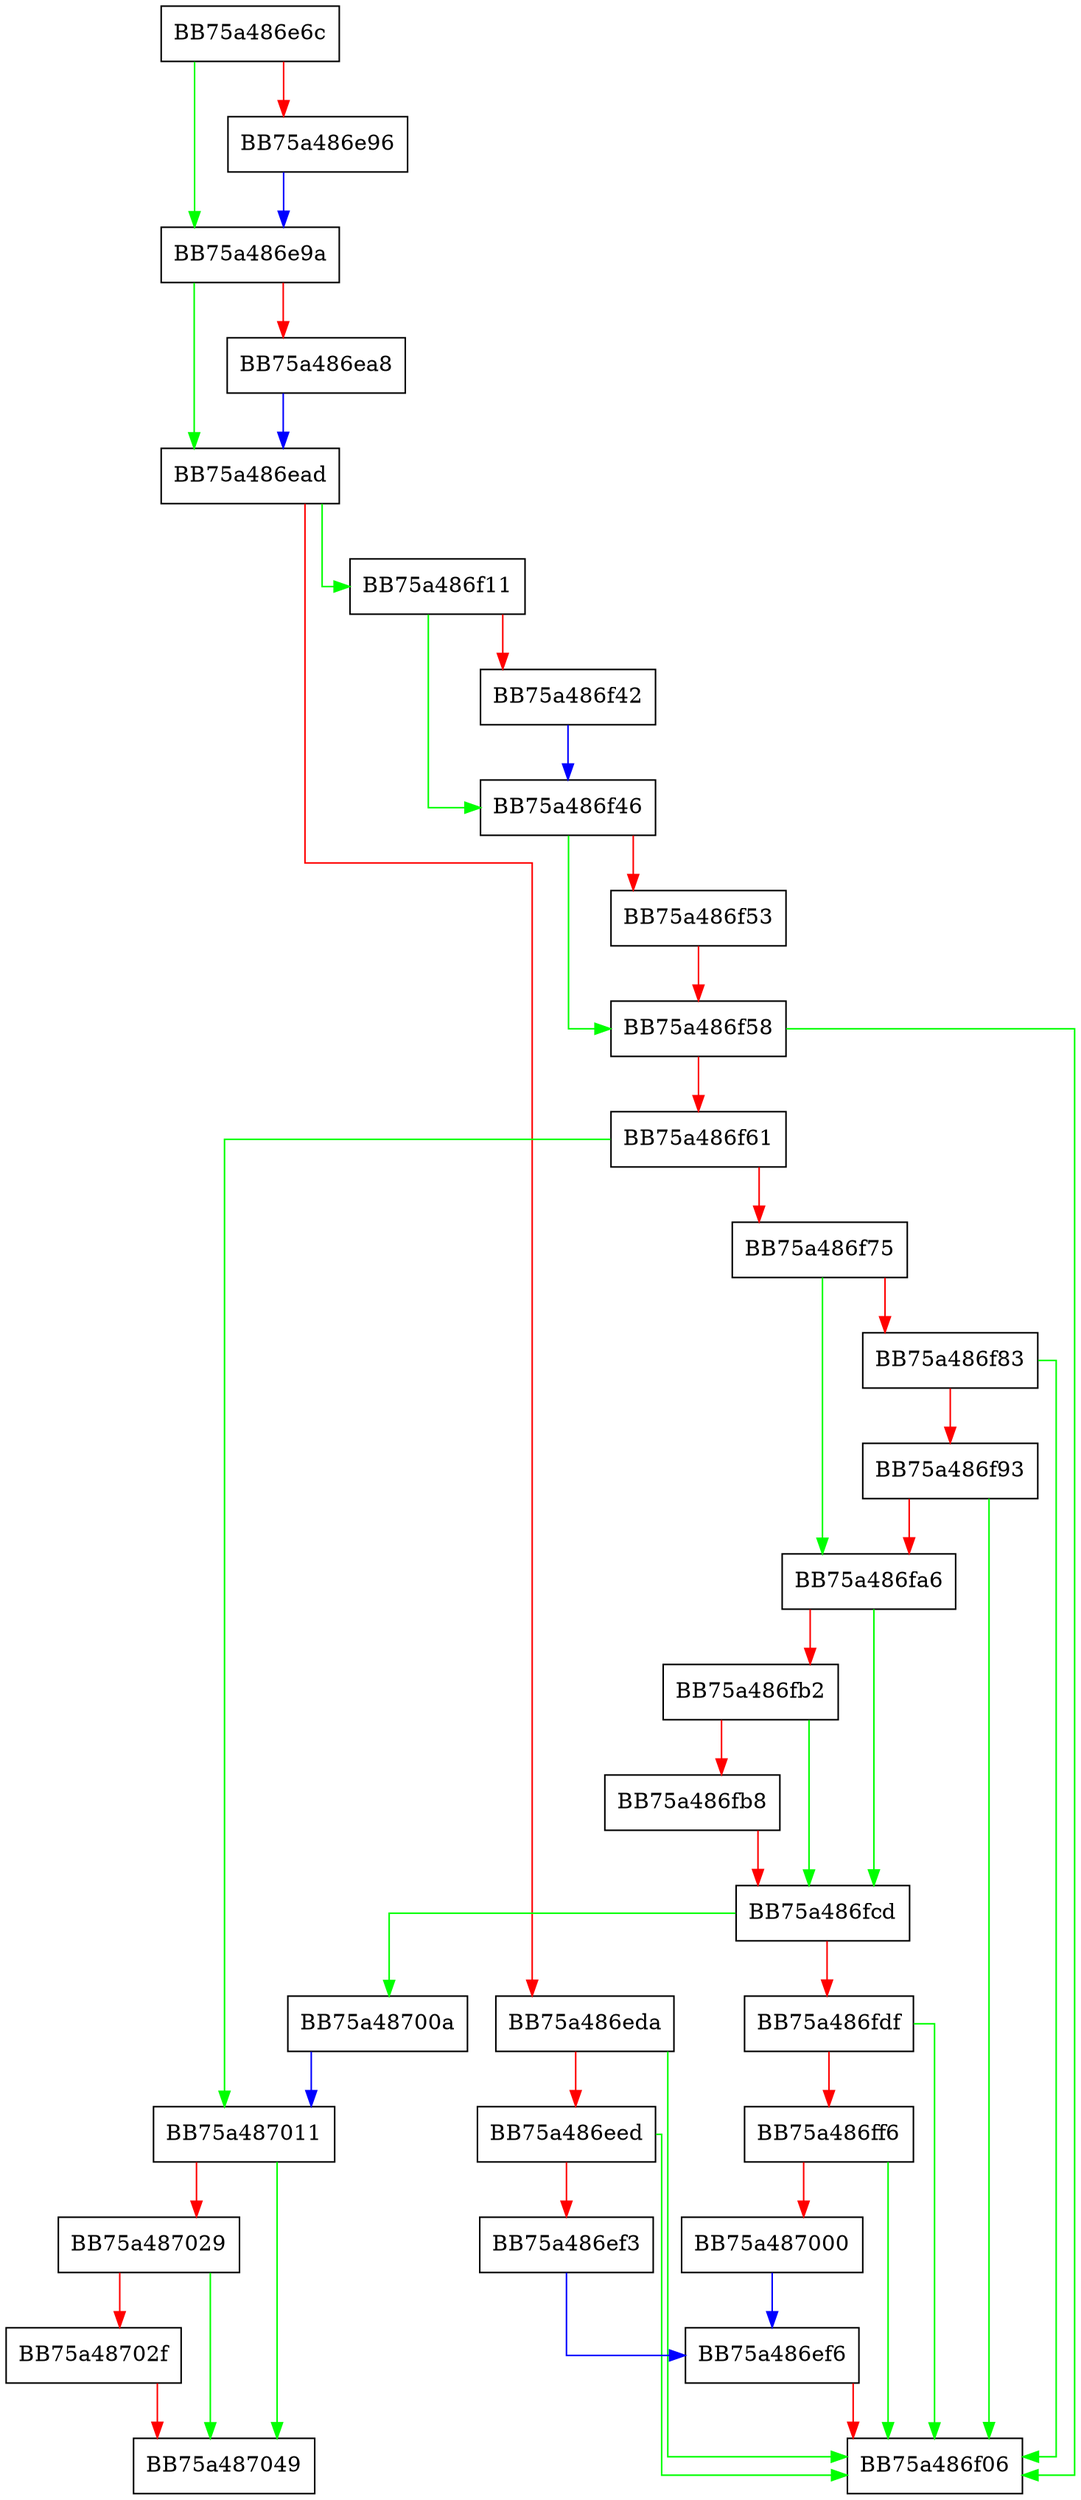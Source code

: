 digraph Win64ObjMgr {
  node [shape="box"];
  graph [splines=ortho];
  BB75a486e6c -> BB75a486e9a [color="green"];
  BB75a486e6c -> BB75a486e96 [color="red"];
  BB75a486e96 -> BB75a486e9a [color="blue"];
  BB75a486e9a -> BB75a486ead [color="green"];
  BB75a486e9a -> BB75a486ea8 [color="red"];
  BB75a486ea8 -> BB75a486ead [color="blue"];
  BB75a486ead -> BB75a486f11 [color="green"];
  BB75a486ead -> BB75a486eda [color="red"];
  BB75a486eda -> BB75a486f06 [color="green"];
  BB75a486eda -> BB75a486eed [color="red"];
  BB75a486eed -> BB75a486f06 [color="green"];
  BB75a486eed -> BB75a486ef3 [color="red"];
  BB75a486ef3 -> BB75a486ef6 [color="blue"];
  BB75a486ef6 -> BB75a486f06 [color="red"];
  BB75a486f11 -> BB75a486f46 [color="green"];
  BB75a486f11 -> BB75a486f42 [color="red"];
  BB75a486f42 -> BB75a486f46 [color="blue"];
  BB75a486f46 -> BB75a486f58 [color="green"];
  BB75a486f46 -> BB75a486f53 [color="red"];
  BB75a486f53 -> BB75a486f58 [color="red"];
  BB75a486f58 -> BB75a486f06 [color="green"];
  BB75a486f58 -> BB75a486f61 [color="red"];
  BB75a486f61 -> BB75a487011 [color="green"];
  BB75a486f61 -> BB75a486f75 [color="red"];
  BB75a486f75 -> BB75a486fa6 [color="green"];
  BB75a486f75 -> BB75a486f83 [color="red"];
  BB75a486f83 -> BB75a486f06 [color="green"];
  BB75a486f83 -> BB75a486f93 [color="red"];
  BB75a486f93 -> BB75a486f06 [color="green"];
  BB75a486f93 -> BB75a486fa6 [color="red"];
  BB75a486fa6 -> BB75a486fcd [color="green"];
  BB75a486fa6 -> BB75a486fb2 [color="red"];
  BB75a486fb2 -> BB75a486fcd [color="green"];
  BB75a486fb2 -> BB75a486fb8 [color="red"];
  BB75a486fb8 -> BB75a486fcd [color="red"];
  BB75a486fcd -> BB75a48700a [color="green"];
  BB75a486fcd -> BB75a486fdf [color="red"];
  BB75a486fdf -> BB75a486f06 [color="green"];
  BB75a486fdf -> BB75a486ff6 [color="red"];
  BB75a486ff6 -> BB75a486f06 [color="green"];
  BB75a486ff6 -> BB75a487000 [color="red"];
  BB75a487000 -> BB75a486ef6 [color="blue"];
  BB75a48700a -> BB75a487011 [color="blue"];
  BB75a487011 -> BB75a487049 [color="green"];
  BB75a487011 -> BB75a487029 [color="red"];
  BB75a487029 -> BB75a487049 [color="green"];
  BB75a487029 -> BB75a48702f [color="red"];
  BB75a48702f -> BB75a487049 [color="red"];
}